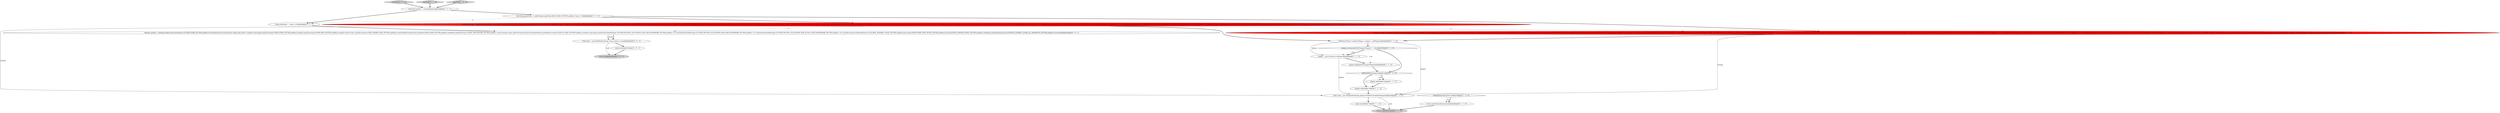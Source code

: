 digraph {
23 [style = filled, label = "startNode['0', '0', '1']", fillcolor = lightgray, shape = diamond image = "AAA0AAABBB3BBB"];
20 [style = filled, label = "return node@@@8@@@['0', '0', '1']", fillcolor = lightgray, shape = ellipse image = "AAA0AAABBB3BBB"];
2 [style = filled, label = "node.start()@@@17@@@['1', '1', '0']", fillcolor = white, shape = ellipse image = "AAA0AAABBB1BBB"];
5 [style = filled, label = "NodeValidationException e@@@19@@@['1', '1', '0']", fillcolor = white, shape = diamond image = "AAA0AAABBB1BBB"];
7 [style = filled, label = "plugins = new ArrayList<>(plugins)@@@8@@@['1', '1', '0']", fillcolor = white, shape = ellipse image = "AAA0AAABBB1BBB"];
3 [style = filled, label = "Settings settings = Settings.builder().put(ClusterName.CLUSTER_NAME_SETTING.getKey(),InternalTestCluster.clusterName(\"single-node-cluster\",random().nextLong())).put(Environment.PATH_HOME_SETTING.getKey(),tempDir).put(Environment.PATH_REPO_SETTING.getKey(),tempDir.resolve(\"repo\")).put(Environment.PATH_SHARED_DATA_SETTING.getKey(),createTempDir().getParent()).put(Node.NODE_NAME_SETTING.getKey(),nodeName).put(EsExecutors.NODE_PROCESSORS_SETTING.getKey(),1).put(\"transport.type\",getTestTransportType()).put(TransportSettings.PORT.getKey(),ESTestCase.getPortRange()).put(dataNode()).put(NodeEnvironment.NODE_ID_SEED_SETTING.getKey(),random().nextLong()).put(DiskThresholdSettings.CLUSTER_ROUTING_ALLOCATION_LOW_DISK_WATERMARK_SETTING.getKey(),\"1b\").put(DiskThresholdSettings.CLUSTER_ROUTING_ALLOCATION_HIGH_DISK_WATERMARK_SETTING.getKey(),\"1b\").put(DiskThresholdSettings.CLUSTER_ROUTING_ALLOCATION_DISK_FLOOD_STAGE_WATERMARK_SETTING.getKey(),\"1b\").put(HierarchyCircuitBreakerService.USE_REAL_MEMORY_USAGE_SETTING.getKey(),false).putList(DISCOVERY_SEED_HOSTS_SETTING.getKey()).putList(INITIAL_MASTER_NODES_SETTING.getKey(),nodeName).put(nodeSettings()).build()@@@5@@@['1', '0', '0']", fillcolor = red, shape = ellipse image = "AAA1AAABBB1BBB"];
16 [style = filled, label = "Settings settings = Settings.builder().put(ClusterName.CLUSTER_NAME_SETTING.getKey(),InternalTestCluster.clusterName(\"single-node-cluster\",random().nextLong())).put(DestructiveOperations.REQUIRES_NAME_SETTING.getKey(),false).put(Environment.PATH_HOME_SETTING.getKey(),tempDir).put(Environment.PATH_REPO_SETTING.getKey(),tempDir.resolve(\"repo\")).put(Environment.PATH_SHARED_DATA_SETTING.getKey(),createTempDir().getParent()).put(Node.NODE_NAME_SETTING.getKey(),nodeName).put(EsExecutors.NODE_PROCESSORS_SETTING.getKey(),1).put(\"transport.type\",getTestTransportType()).put(TransportSettings.PORT.getKey(),ESTestCase.getPortRange()).put(dataNode()).put(NodeEnvironment.NODE_ID_SEED_SETTING.getKey(),random().nextLong()).put(DiskThresholdSettings.CLUSTER_ROUTING_ALLOCATION_LOW_DISK_WATERMARK_SETTING.getKey(),\"1b\").put(DiskThresholdSettings.CLUSTER_ROUTING_ALLOCATION_HIGH_DISK_WATERMARK_SETTING.getKey(),\"1b\").put(DiskThresholdSettings.CLUSTER_ROUTING_ALLOCATION_DISK_FLOOD_STAGE_WATERMARK_SETTING.getKey(),\"1b\").put(HierarchyCircuitBreakerService.USE_REAL_MEMORY_USAGE_SETTING.getKey(),false).putList(DISCOVERY_SEED_HOSTS_SETTING.getKey()).putList(INITIAL_MASTER_NODES_SETTING.getKey(),nodeName).put(nodeSettings()).build()@@@5@@@['0', '1', '0']", fillcolor = red, shape = ellipse image = "AAA1AAABBB2BBB"];
6 [style = filled, label = "plugins.contains(getTestTransportPlugin()) == false@@@7@@@['1', '1', '0']", fillcolor = white, shape = diamond image = "AAA0AAABBB1BBB"];
4 [style = filled, label = "throw new RuntimeException(e)@@@20@@@['1', '1', '0']", fillcolor = white, shape = ellipse image = "AAA0AAABBB1BBB"];
17 [style = filled, label = "newNode['0', '1', '0']", fillcolor = lightgray, shape = diamond image = "AAA0AAABBB2BBB"];
9 [style = filled, label = "return node@@@22@@@['1', '1', '0']", fillcolor = lightgray, shape = ellipse image = "AAA0AAABBB1BBB"];
22 [style = filled, label = "Settings settings = Settings.builder().put(ClusterName.CLUSTER_NAME_SETTING.getKey(),InternalTestCluster.clusterName(\"single-node-cluster\",random().nextLong())).put(Environment.PATH_HOME_SETTING.getKey(),tempDir).put(Environment.PATH_REPO_SETTING.getKey(),tempDir.resolve(\"repo\")).put(Environment.PATH_SHARED_DATA_SETTING.getKey(),createTempDir().getParent()).put(Node.NODE_NAME_SETTING.getKey(),nodeName).put(EsExecutors.NODE_PROCESSORS_SETTING.getKey(),1).put(\"transport.type\",getTestTransportType()).put(dataNode()).put(NodeEnvironment.NODE_ID_SEED_SETTING.getKey(),random().nextLong()).put(DiskThresholdSettings.CLUSTER_ROUTING_ALLOCATION_LOW_DISK_WATERMARK_SETTING.getKey(),\"1b\").put(DiskThresholdSettings.CLUSTER_ROUTING_ALLOCATION_HIGH_DISK_WATERMARK_SETTING.getKey(),\"1b\").put(DiskThresholdSettings.CLUSTER_ROUTING_ALLOCATION_DISK_FLOOD_STAGE_WATERMARK_SETTING.getKey(),\"1b\").put(HierarchyCircuitBreakerService.USE_REAL_MEMORY_USAGE_SETTING.getKey(),false).putList(DISCOVERY_SEED_HOSTS_SETTING.getKey()).putList(INITIAL_MASTER_NODES_SETTING.getKey(),nodeName).put(IndicesQueryCache.INDICES_QUERIES_CACHE_ALL_SEGMENTS_SETTING.getKey(),true).build()@@@5@@@['0', '0', '1']", fillcolor = white, shape = ellipse image = "AAA0AAABBB3BBB"];
0 [style = filled, label = "plugins.add(getTestTransportPlugin())@@@9@@@['1', '1', '0']", fillcolor = white, shape = ellipse image = "AAA0AAABBB1BBB"];
14 [style = filled, label = "final Path tempDir = createTempDir()@@@3@@@['1', '1', '1']", fillcolor = white, shape = ellipse image = "AAA0AAABBB1BBB"];
15 [style = filled, label = "Node node = new MockNode(settings,plugins,forbidPrivateIndexSettings())@@@15@@@['1', '1', '0']", fillcolor = white, shape = ellipse image = "AAA0AAABBB1BBB"];
11 [style = filled, label = "plugins.add()@@@14@@@['1', '1', '0']", fillcolor = white, shape = ellipse image = "AAA0AAABBB1BBB"];
19 [style = filled, label = "Node node = new MockNode(settings,Arrays.asList(,,),true)@@@6@@@['0', '0', '1']", fillcolor = white, shape = ellipse image = "AAA0AAABBB3BBB"];
12 [style = filled, label = "newNode['1', '0', '0']", fillcolor = lightgray, shape = diamond image = "AAA0AAABBB1BBB"];
10 [style = filled, label = "Collection<Class<? extends Plugin>> plugins = getPlugins()@@@6@@@['1', '1', '0']", fillcolor = white, shape = ellipse image = "AAA0AAABBB1BBB"];
8 [style = filled, label = "final String nodeName = nodeSettings().get(Node.NODE_NAME_SETTING.getKey(),\"node_s_0\")@@@4@@@['1', '1', '0']", fillcolor = white, shape = ellipse image = "AAA0AAABBB1BBB"];
1 [style = filled, label = "addMockHttpTransport()@@@11@@@['1', '1', '0']", fillcolor = white, shape = diamond image = "AAA0AAABBB1BBB"];
18 [style = filled, label = "node.start()@@@7@@@['0', '0', '1']", fillcolor = white, shape = ellipse image = "AAA0AAABBB3BBB"];
13 [style = filled, label = "plugins.add()@@@12@@@['1', '1', '0']", fillcolor = white, shape = ellipse image = "AAA0AAABBB1BBB"];
21 [style = filled, label = "String nodeName = \"node_s_0\"@@@4@@@['0', '0', '1']", fillcolor = white, shape = ellipse image = "AAA0AAABBB3BBB"];
4->9 [style = bold, label=""];
8->16 [style = bold, label=""];
15->9 [style = solid, label="node"];
15->2 [style = bold, label=""];
19->18 [style = bold, label=""];
3->15 [style = solid, label="settings"];
22->19 [style = bold, label=""];
16->10 [style = bold, label=""];
8->3 [style = bold, label=""];
7->15 [style = solid, label="plugins"];
7->0 [style = bold, label=""];
3->22 [style = dashed, label="0"];
2->9 [style = bold, label=""];
8->21 [style = dashed, label="0"];
13->11 [style = bold, label=""];
10->6 [style = bold, label=""];
1->13 [style = bold, label=""];
11->15 [style = bold, label=""];
5->4 [style = dotted, label="true"];
1->11 [style = bold, label=""];
10->7 [style = solid, label="plugins"];
23->14 [style = bold, label=""];
1->13 [style = dotted, label="true"];
3->10 [style = bold, label=""];
6->1 [style = bold, label=""];
18->20 [style = bold, label=""];
16->15 [style = solid, label="settings"];
17->14 [style = bold, label=""];
21->22 [style = bold, label=""];
0->1 [style = bold, label=""];
5->4 [style = bold, label=""];
12->14 [style = bold, label=""];
6->7 [style = dotted, label="true"];
19->20 [style = solid, label="node"];
14->8 [style = bold, label=""];
22->19 [style = solid, label="settings"];
6->0 [style = dotted, label="true"];
6->7 [style = bold, label=""];
14->21 [style = bold, label=""];
3->16 [style = dashed, label="0"];
10->15 [style = solid, label="plugins"];
}
